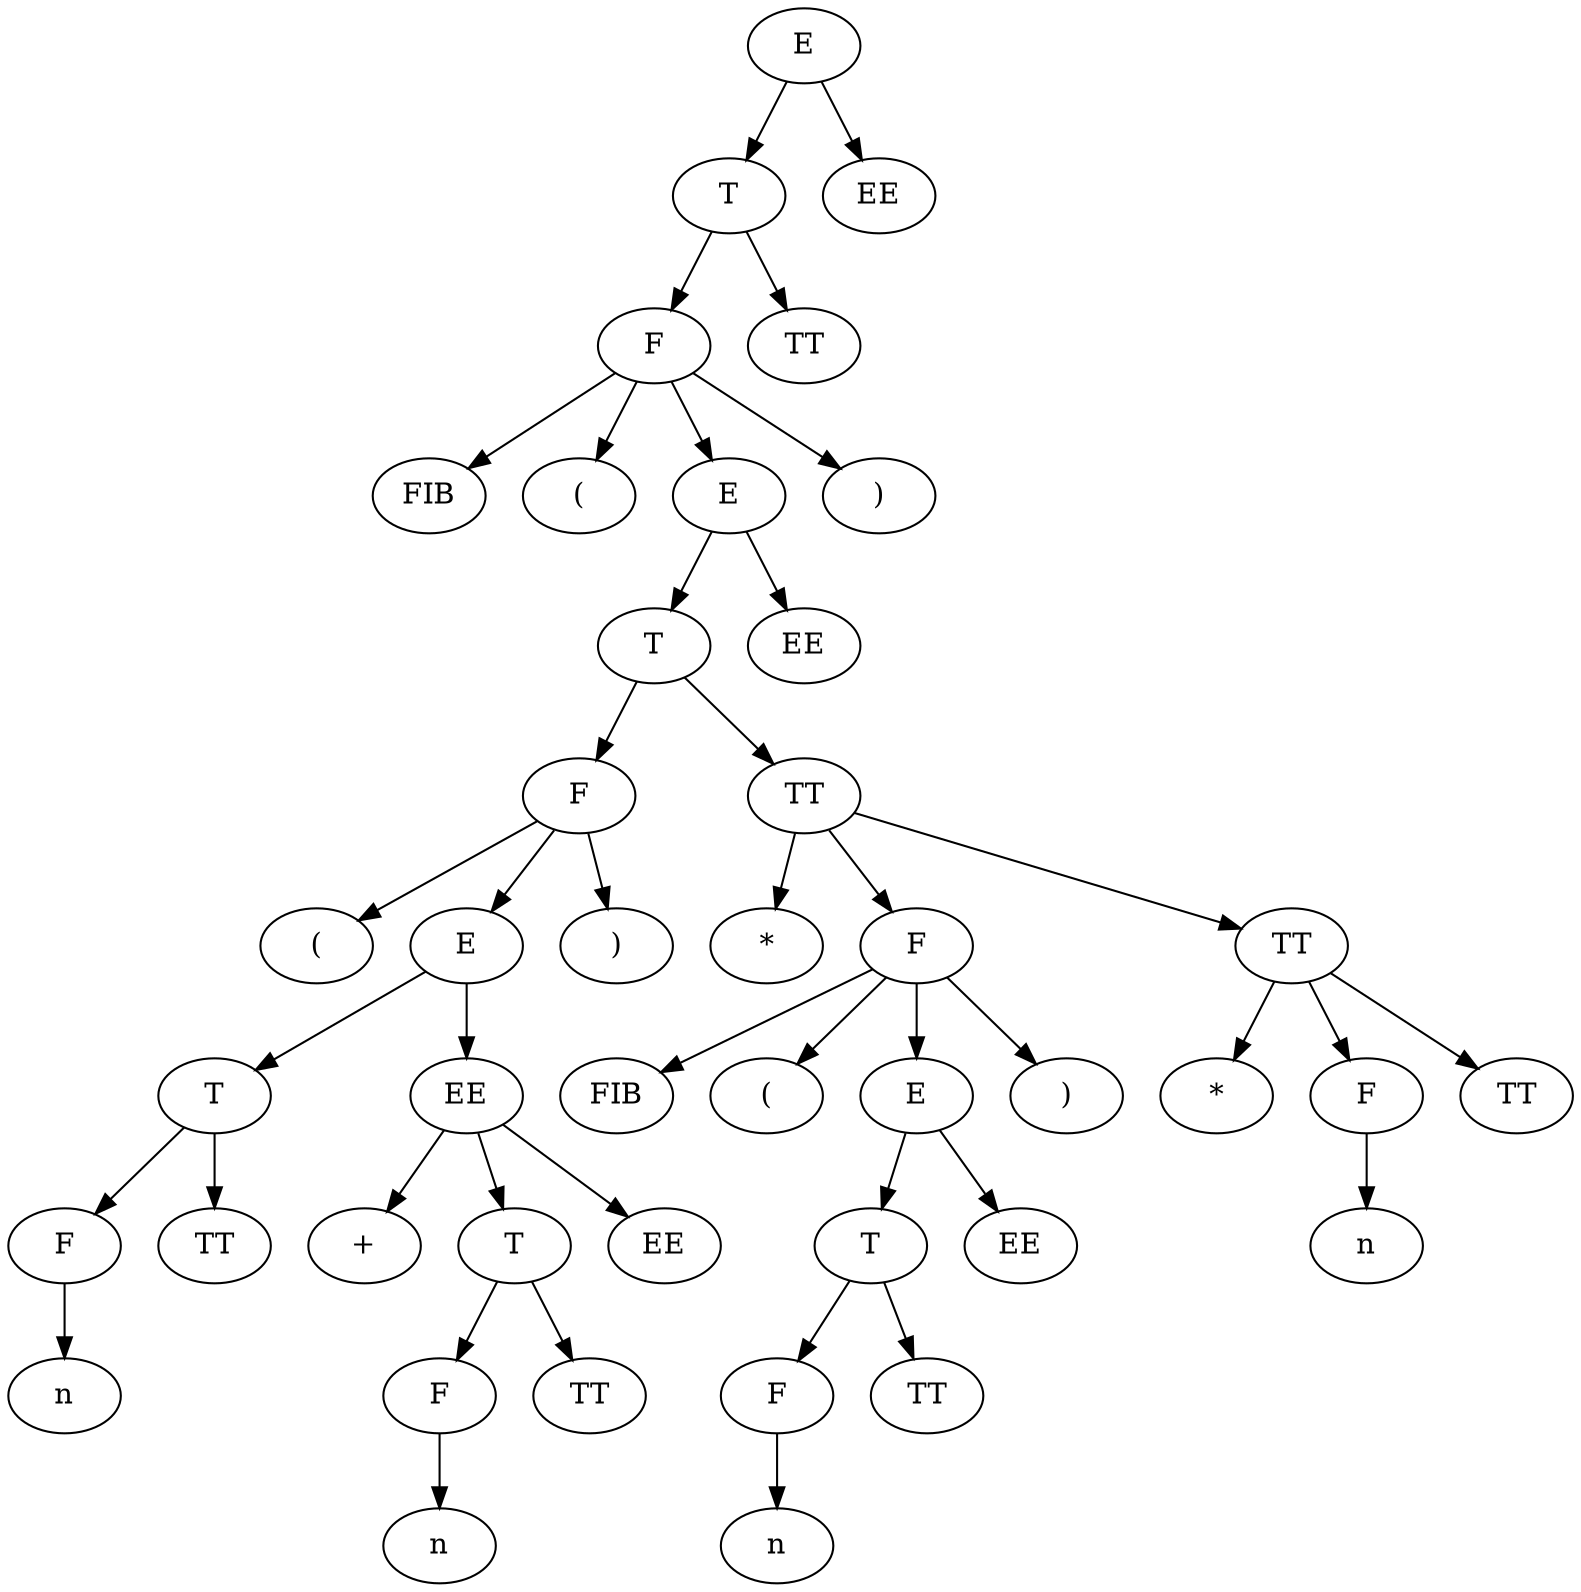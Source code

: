 digraph ParserResult {
"NonTerminal[name=E]_117" [label="E"]
"NonTerminal[name=T]_115" [label="T"]
"NonTerminal[name=E]_117"->"NonTerminal[name=T]_115";
"NonTerminal[name=T]_115" [label="T"]
"NonTerminal[name=F]_113" [label="F"]
"NonTerminal[name=T]_115"->"NonTerminal[name=F]_113";
"NonTerminal[name=F]_113" [label="F"]
"Token{name='FIB', value='fib'}_75" [label="FIB"]
"NonTerminal[name=F]_113"->"Token{name='FIB', value='fib'}_75";
"Token{name='FIB', value='fib'}_75" [label="FIB"]
"Token{name='(', value='('}_76" [label="("]
"NonTerminal[name=F]_113"->"Token{name='(', value='('}_76";
"Token{name='(', value='('}_76" [label="("]
"NonTerminal[name=E]_111" [label="E"]
"NonTerminal[name=F]_113"->"NonTerminal[name=E]_111";
"NonTerminal[name=E]_111" [label="E"]
"NonTerminal[name=T]_109" [label="T"]
"NonTerminal[name=E]_111"->"NonTerminal[name=T]_109";
"NonTerminal[name=T]_109" [label="T"]
"NonTerminal[name=F]_91" [label="F"]
"NonTerminal[name=T]_109"->"NonTerminal[name=F]_91";
"NonTerminal[name=F]_91" [label="F"]
"Token{name='(', value='('}_77" [label="("]
"NonTerminal[name=F]_91"->"Token{name='(', value='('}_77";
"Token{name='(', value='('}_77" [label="("]
"NonTerminal[name=E]_89" [label="E"]
"NonTerminal[name=F]_91"->"NonTerminal[name=E]_89";
"NonTerminal[name=E]_89" [label="E"]
"NonTerminal[name=T]_81" [label="T"]
"NonTerminal[name=E]_89"->"NonTerminal[name=T]_81";
"NonTerminal[name=T]_81" [label="T"]
"NonTerminal[name=F]_79" [label="F"]
"NonTerminal[name=T]_81"->"NonTerminal[name=F]_79";
"NonTerminal[name=F]_79" [label="F"]
"Token{name='n', value='1'}_78" [label="n"]
"NonTerminal[name=F]_79"->"Token{name='n', value='1'}_78";
"Token{name='n', value='1'}_78" [label="n"]
"NonTerminal[name=TT]_80" [label="TT"]
"NonTerminal[name=T]_81"->"NonTerminal[name=TT]_80";
"NonTerminal[name=TT]_80" [label="TT"]
"NonTerminal[name=EE]_88" [label="EE"]
"NonTerminal[name=E]_89"->"NonTerminal[name=EE]_88";
"NonTerminal[name=EE]_88" [label="EE"]
"Token{name='+', value='+'}_82" [label="+"]
"NonTerminal[name=EE]_88"->"Token{name='+', value='+'}_82";
"Token{name='+', value='+'}_82" [label="+"]
"NonTerminal[name=T]_86" [label="T"]
"NonTerminal[name=EE]_88"->"NonTerminal[name=T]_86";
"NonTerminal[name=T]_86" [label="T"]
"NonTerminal[name=F]_84" [label="F"]
"NonTerminal[name=T]_86"->"NonTerminal[name=F]_84";
"NonTerminal[name=F]_84" [label="F"]
"Token{name='n', value='2'}_83" [label="n"]
"NonTerminal[name=F]_84"->"Token{name='n', value='2'}_83";
"Token{name='n', value='2'}_83" [label="n"]
"NonTerminal[name=TT]_85" [label="TT"]
"NonTerminal[name=T]_86"->"NonTerminal[name=TT]_85";
"NonTerminal[name=TT]_85" [label="TT"]
"NonTerminal[name=EE]_87" [label="EE"]
"NonTerminal[name=EE]_88"->"NonTerminal[name=EE]_87";
"NonTerminal[name=EE]_87" [label="EE"]
"Token{name=')', value=')'}_90" [label=")"]
"NonTerminal[name=F]_91"->"Token{name=')', value=')'}_90";
"Token{name=')', value=')'}_90" [label=")"]
"NonTerminal[name=TT]_108" [label="TT"]
"NonTerminal[name=T]_109"->"NonTerminal[name=TT]_108";
"NonTerminal[name=TT]_108" [label="TT"]
"Token{name='*', value='*'}_92" [label="*"]
"NonTerminal[name=TT]_108"->"Token{name='*', value='*'}_92";
"Token{name='*', value='*'}_92" [label="*"]
"NonTerminal[name=F]_102" [label="F"]
"NonTerminal[name=TT]_108"->"NonTerminal[name=F]_102";
"NonTerminal[name=F]_102" [label="F"]
"Token{name='FIB', value='fib'}_93" [label="FIB"]
"NonTerminal[name=F]_102"->"Token{name='FIB', value='fib'}_93";
"Token{name='FIB', value='fib'}_93" [label="FIB"]
"Token{name='(', value='('}_94" [label="("]
"NonTerminal[name=F]_102"->"Token{name='(', value='('}_94";
"Token{name='(', value='('}_94" [label="("]
"NonTerminal[name=E]_100" [label="E"]
"NonTerminal[name=F]_102"->"NonTerminal[name=E]_100";
"NonTerminal[name=E]_100" [label="E"]
"NonTerminal[name=T]_98" [label="T"]
"NonTerminal[name=E]_100"->"NonTerminal[name=T]_98";
"NonTerminal[name=T]_98" [label="T"]
"NonTerminal[name=F]_96" [label="F"]
"NonTerminal[name=T]_98"->"NonTerminal[name=F]_96";
"NonTerminal[name=F]_96" [label="F"]
"Token{name='n', value='3'}_95" [label="n"]
"NonTerminal[name=F]_96"->"Token{name='n', value='3'}_95";
"Token{name='n', value='3'}_95" [label="n"]
"NonTerminal[name=TT]_97" [label="TT"]
"NonTerminal[name=T]_98"->"NonTerminal[name=TT]_97";
"NonTerminal[name=TT]_97" [label="TT"]
"NonTerminal[name=EE]_99" [label="EE"]
"NonTerminal[name=E]_100"->"NonTerminal[name=EE]_99";
"NonTerminal[name=EE]_99" [label="EE"]
"Token{name=')', value=')'}_101" [label=")"]
"NonTerminal[name=F]_102"->"Token{name=')', value=')'}_101";
"Token{name=')', value=')'}_101" [label=")"]
"NonTerminal[name=TT]_107" [label="TT"]
"NonTerminal[name=TT]_108"->"NonTerminal[name=TT]_107";
"NonTerminal[name=TT]_107" [label="TT"]
"Token{name='*', value='*'}_103" [label="*"]
"NonTerminal[name=TT]_107"->"Token{name='*', value='*'}_103";
"Token{name='*', value='*'}_103" [label="*"]
"NonTerminal[name=F]_105" [label="F"]
"NonTerminal[name=TT]_107"->"NonTerminal[name=F]_105";
"NonTerminal[name=F]_105" [label="F"]
"Token{name='n', value='2'}_104" [label="n"]
"NonTerminal[name=F]_105"->"Token{name='n', value='2'}_104";
"Token{name='n', value='2'}_104" [label="n"]
"NonTerminal[name=TT]_106" [label="TT"]
"NonTerminal[name=TT]_107"->"NonTerminal[name=TT]_106";
"NonTerminal[name=TT]_106" [label="TT"]
"NonTerminal[name=EE]_110" [label="EE"]
"NonTerminal[name=E]_111"->"NonTerminal[name=EE]_110";
"NonTerminal[name=EE]_110" [label="EE"]
"Token{name=')', value=')'}_112" [label=")"]
"NonTerminal[name=F]_113"->"Token{name=')', value=')'}_112";
"Token{name=')', value=')'}_112" [label=")"]
"NonTerminal[name=TT]_114" [label="TT"]
"NonTerminal[name=T]_115"->"NonTerminal[name=TT]_114";
"NonTerminal[name=TT]_114" [label="TT"]
"NonTerminal[name=EE]_116" [label="EE"]
"NonTerminal[name=E]_117"->"NonTerminal[name=EE]_116";
"NonTerminal[name=EE]_116" [label="EE"]
}